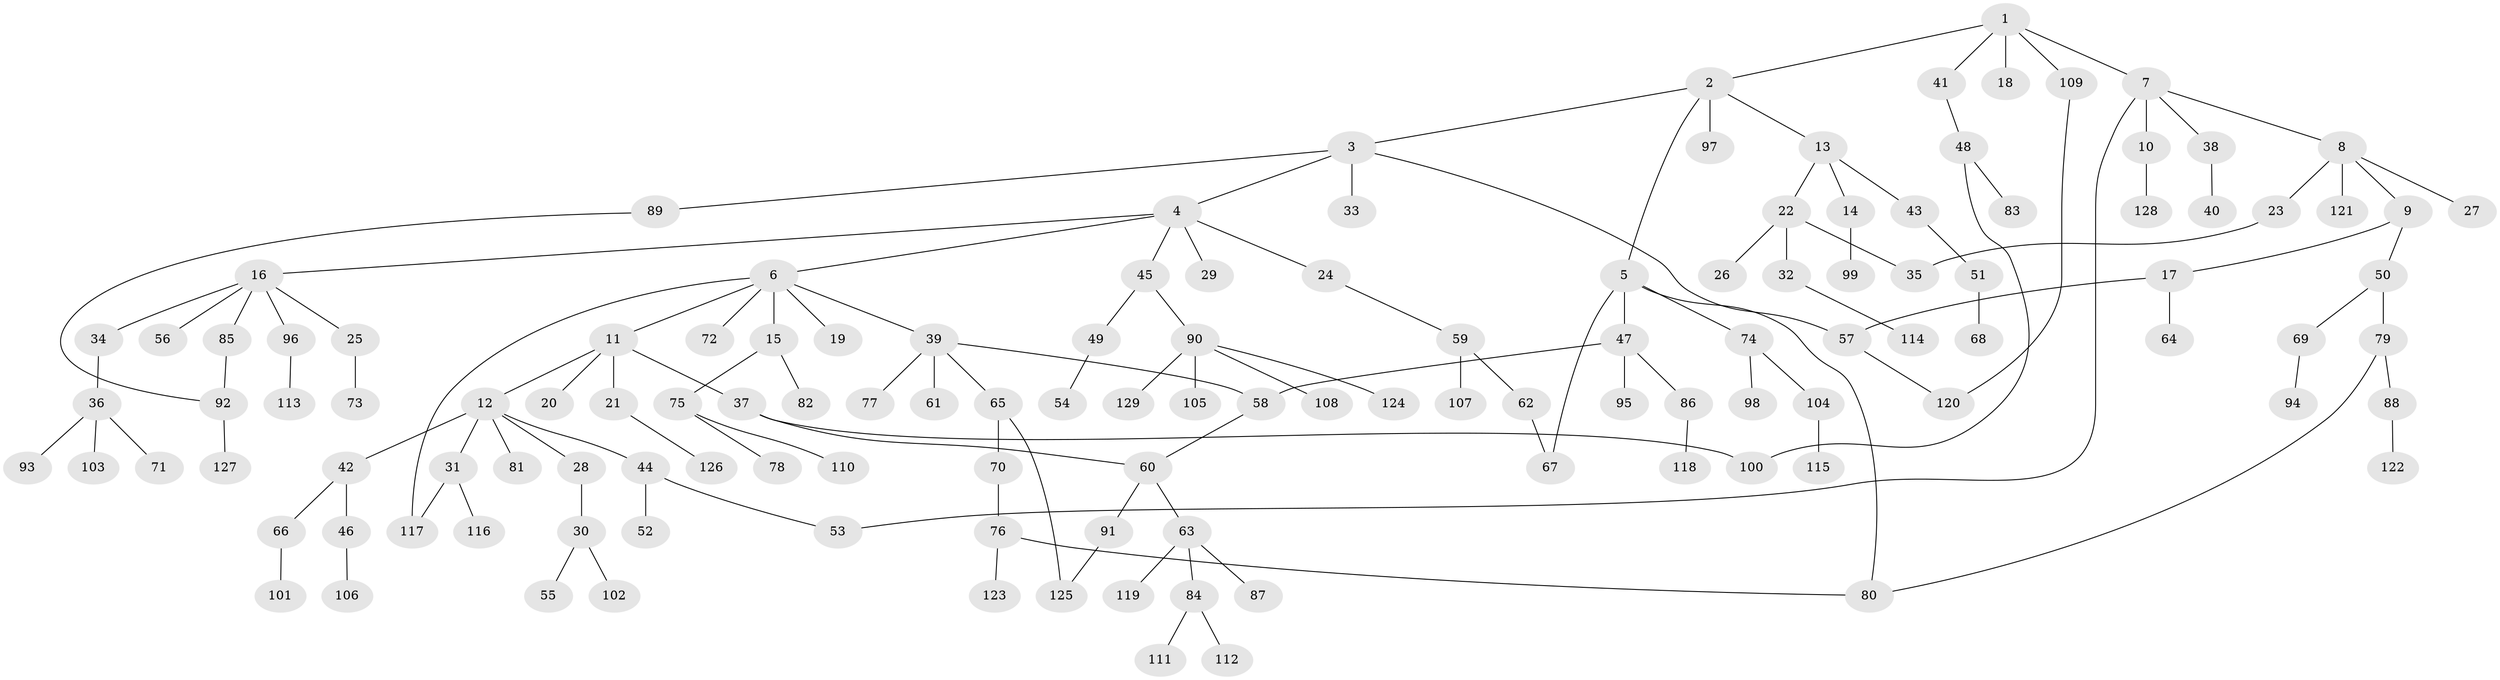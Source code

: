 // coarse degree distribution, {5: 0.06666666666666667, 8: 0.011111111111111112, 7: 0.022222222222222223, 4: 0.03333333333333333, 9: 0.011111111111111112, 2: 0.16666666666666666, 6: 0.011111111111111112, 1: 0.4888888888888889, 3: 0.18888888888888888}
// Generated by graph-tools (version 1.1) at 2025/23/03/03/25 07:23:30]
// undirected, 129 vertices, 141 edges
graph export_dot {
graph [start="1"]
  node [color=gray90,style=filled];
  1;
  2;
  3;
  4;
  5;
  6;
  7;
  8;
  9;
  10;
  11;
  12;
  13;
  14;
  15;
  16;
  17;
  18;
  19;
  20;
  21;
  22;
  23;
  24;
  25;
  26;
  27;
  28;
  29;
  30;
  31;
  32;
  33;
  34;
  35;
  36;
  37;
  38;
  39;
  40;
  41;
  42;
  43;
  44;
  45;
  46;
  47;
  48;
  49;
  50;
  51;
  52;
  53;
  54;
  55;
  56;
  57;
  58;
  59;
  60;
  61;
  62;
  63;
  64;
  65;
  66;
  67;
  68;
  69;
  70;
  71;
  72;
  73;
  74;
  75;
  76;
  77;
  78;
  79;
  80;
  81;
  82;
  83;
  84;
  85;
  86;
  87;
  88;
  89;
  90;
  91;
  92;
  93;
  94;
  95;
  96;
  97;
  98;
  99;
  100;
  101;
  102;
  103;
  104;
  105;
  106;
  107;
  108;
  109;
  110;
  111;
  112;
  113;
  114;
  115;
  116;
  117;
  118;
  119;
  120;
  121;
  122;
  123;
  124;
  125;
  126;
  127;
  128;
  129;
  1 -- 2;
  1 -- 7;
  1 -- 18;
  1 -- 41;
  1 -- 109;
  2 -- 3;
  2 -- 5;
  2 -- 13;
  2 -- 97;
  3 -- 4;
  3 -- 33;
  3 -- 89;
  3 -- 57;
  4 -- 6;
  4 -- 16;
  4 -- 24;
  4 -- 29;
  4 -- 45;
  5 -- 47;
  5 -- 74;
  5 -- 80;
  5 -- 67;
  6 -- 11;
  6 -- 15;
  6 -- 19;
  6 -- 39;
  6 -- 72;
  6 -- 117;
  7 -- 8;
  7 -- 10;
  7 -- 38;
  7 -- 53;
  8 -- 9;
  8 -- 23;
  8 -- 27;
  8 -- 121;
  9 -- 17;
  9 -- 50;
  10 -- 128;
  11 -- 12;
  11 -- 20;
  11 -- 21;
  11 -- 37;
  12 -- 28;
  12 -- 31;
  12 -- 42;
  12 -- 44;
  12 -- 81;
  13 -- 14;
  13 -- 22;
  13 -- 43;
  14 -- 99;
  15 -- 75;
  15 -- 82;
  16 -- 25;
  16 -- 34;
  16 -- 56;
  16 -- 85;
  16 -- 96;
  17 -- 57;
  17 -- 64;
  21 -- 126;
  22 -- 26;
  22 -- 32;
  22 -- 35;
  23 -- 35;
  24 -- 59;
  25 -- 73;
  28 -- 30;
  30 -- 55;
  30 -- 102;
  31 -- 116;
  31 -- 117;
  32 -- 114;
  34 -- 36;
  36 -- 71;
  36 -- 93;
  36 -- 103;
  37 -- 60;
  37 -- 100;
  38 -- 40;
  39 -- 61;
  39 -- 65;
  39 -- 77;
  39 -- 58;
  41 -- 48;
  42 -- 46;
  42 -- 66;
  43 -- 51;
  44 -- 52;
  44 -- 53;
  45 -- 49;
  45 -- 90;
  46 -- 106;
  47 -- 58;
  47 -- 86;
  47 -- 95;
  48 -- 83;
  48 -- 100;
  49 -- 54;
  50 -- 69;
  50 -- 79;
  51 -- 68;
  57 -- 120;
  58 -- 60;
  59 -- 62;
  59 -- 107;
  60 -- 63;
  60 -- 91;
  62 -- 67;
  63 -- 84;
  63 -- 87;
  63 -- 119;
  65 -- 70;
  65 -- 125;
  66 -- 101;
  69 -- 94;
  70 -- 76;
  74 -- 98;
  74 -- 104;
  75 -- 78;
  75 -- 110;
  76 -- 123;
  76 -- 80;
  79 -- 88;
  79 -- 80;
  84 -- 111;
  84 -- 112;
  85 -- 92;
  86 -- 118;
  88 -- 122;
  89 -- 92;
  90 -- 105;
  90 -- 108;
  90 -- 124;
  90 -- 129;
  91 -- 125;
  92 -- 127;
  96 -- 113;
  104 -- 115;
  109 -- 120;
}
